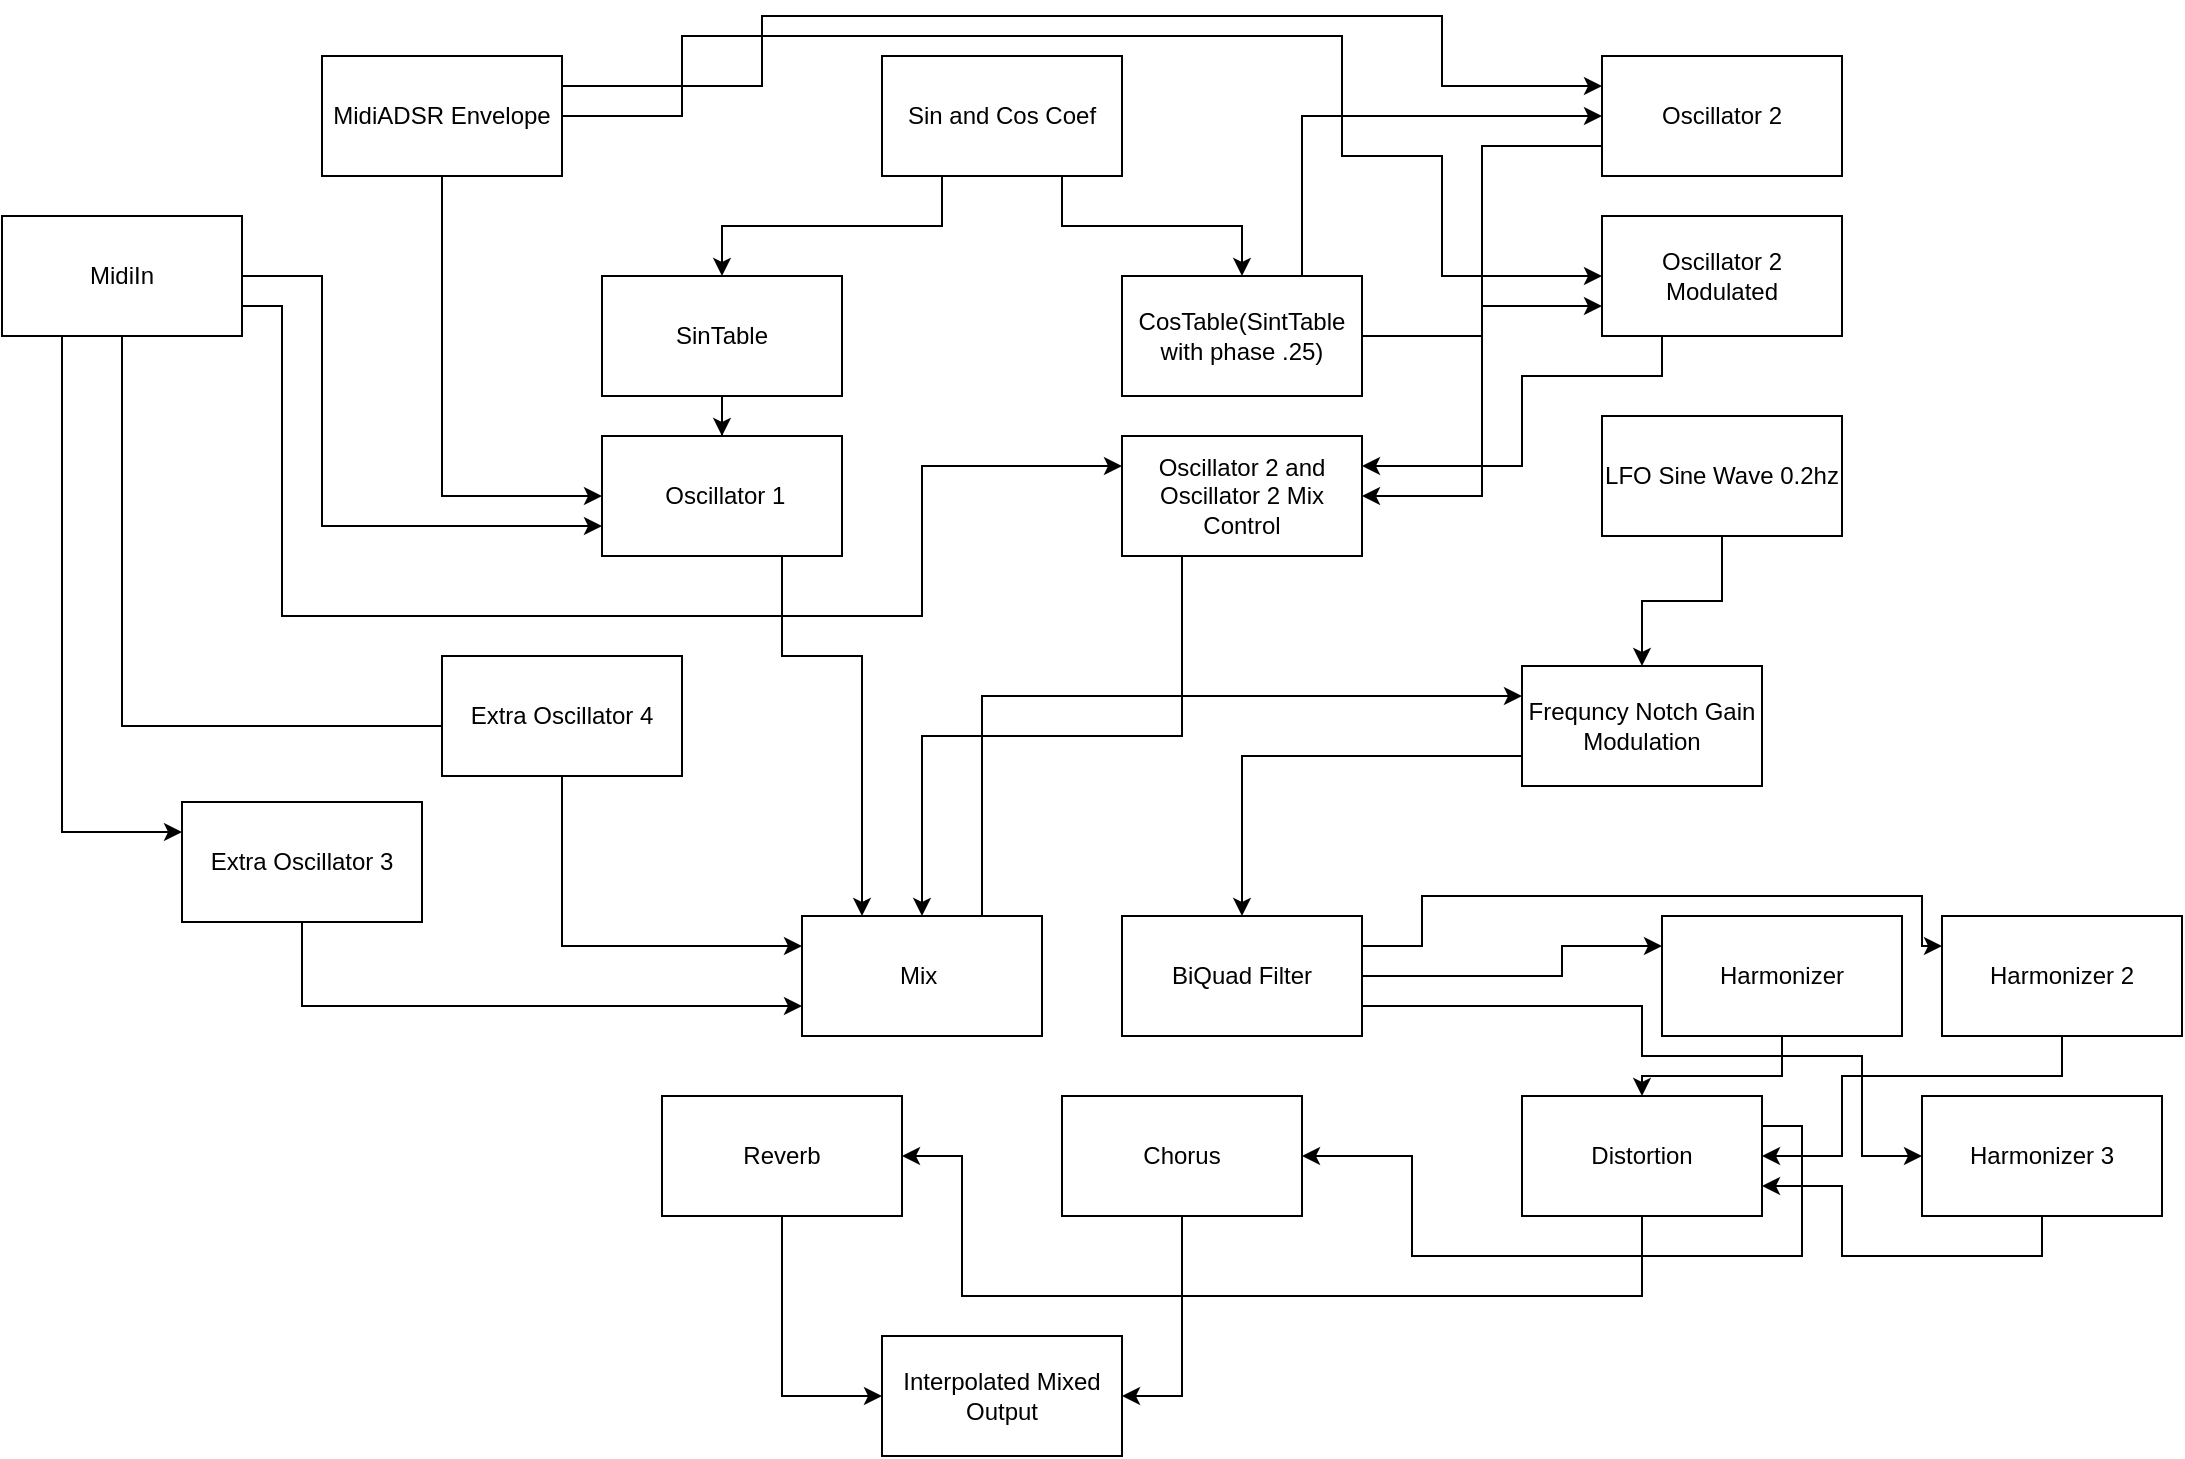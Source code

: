 <mxfile version="12.3.9" type="github" pages="1"><diagram id="73Q1ljq5EbaoqfjXjMwJ" name="Page-1"><mxGraphModel dx="1038" dy="585" grid="1" gridSize="10" guides="1" tooltips="1" connect="1" arrows="1" fold="1" page="1" pageScale="1" pageWidth="1169" pageHeight="826" math="0" shadow="0"><root><mxCell id="0"/><mxCell id="1" parent="0"/><mxCell id="rRPPor_9P3xGLDbLKvsp-5" style="edgeStyle=orthogonalEdgeStyle;rounded=0;orthogonalLoop=1;jettySize=auto;html=1;exitX=0.25;exitY=1;exitDx=0;exitDy=0;entryX=0.5;entryY=0;entryDx=0;entryDy=0;" parent="1" source="rRPPor_9P3xGLDbLKvsp-1" target="rRPPor_9P3xGLDbLKvsp-3" edge="1"><mxGeometry relative="1" as="geometry"/></mxCell><mxCell id="rRPPor_9P3xGLDbLKvsp-6" style="edgeStyle=orthogonalEdgeStyle;rounded=0;orthogonalLoop=1;jettySize=auto;html=1;exitX=0.75;exitY=1;exitDx=0;exitDy=0;" parent="1" source="rRPPor_9P3xGLDbLKvsp-1" target="rRPPor_9P3xGLDbLKvsp-4" edge="1"><mxGeometry relative="1" as="geometry"/></mxCell><mxCell id="rRPPor_9P3xGLDbLKvsp-1" value="Sin and Cos Coef" style="rounded=0;whiteSpace=wrap;html=1;" parent="1" vertex="1"><mxGeometry x="480" y="40" width="120" height="60" as="geometry"/></mxCell><mxCell id="rRPPor_9P3xGLDbLKvsp-9" style="edgeStyle=orthogonalEdgeStyle;rounded=0;orthogonalLoop=1;jettySize=auto;html=1;exitX=0.5;exitY=1;exitDx=0;exitDy=0;entryX=0;entryY=0.5;entryDx=0;entryDy=0;" parent="1" source="rRPPor_9P3xGLDbLKvsp-2" target="rRPPor_9P3xGLDbLKvsp-7" edge="1"><mxGeometry relative="1" as="geometry"/></mxCell><mxCell id="rRPPor_9P3xGLDbLKvsp-10" style="edgeStyle=orthogonalEdgeStyle;rounded=0;orthogonalLoop=1;jettySize=auto;html=1;exitX=1;exitY=0.25;exitDx=0;exitDy=0;entryX=0;entryY=0.25;entryDx=0;entryDy=0;" parent="1" source="rRPPor_9P3xGLDbLKvsp-2" target="TNSF5W9deiXhmta7_IHN-8" edge="1"><mxGeometry relative="1" as="geometry"><Array as="points"><mxPoint x="420" y="55"/><mxPoint x="420" y="20"/><mxPoint x="760" y="20"/><mxPoint x="760" y="55"/></Array></mxGeometry></mxCell><mxCell id="TNSF5W9deiXhmta7_IHN-9" style="edgeStyle=orthogonalEdgeStyle;rounded=0;orthogonalLoop=1;jettySize=auto;html=1;exitX=1;exitY=0.5;exitDx=0;exitDy=0;entryX=0;entryY=0.5;entryDx=0;entryDy=0;" parent="1" source="rRPPor_9P3xGLDbLKvsp-2" target="TNSF5W9deiXhmta7_IHN-7" edge="1"><mxGeometry relative="1" as="geometry"><mxPoint x="830" y="150" as="targetPoint"/><Array as="points"><mxPoint x="380" y="70"/><mxPoint x="380" y="30"/><mxPoint x="710" y="30"/><mxPoint x="710" y="90"/><mxPoint x="760" y="90"/><mxPoint x="760" y="150"/></Array></mxGeometry></mxCell><mxCell id="rRPPor_9P3xGLDbLKvsp-2" value="MidiADSR Envelope" style="rounded=0;whiteSpace=wrap;html=1;" parent="1" vertex="1"><mxGeometry x="200" y="40" width="120" height="60" as="geometry"/></mxCell><mxCell id="L4wmzLYc49xDY2OdaMRn-1" style="edgeStyle=orthogonalEdgeStyle;rounded=0;orthogonalLoop=1;jettySize=auto;html=1;exitX=0.5;exitY=1;exitDx=0;exitDy=0;" edge="1" parent="1" source="rRPPor_9P3xGLDbLKvsp-3" target="rRPPor_9P3xGLDbLKvsp-7"><mxGeometry relative="1" as="geometry"/></mxCell><mxCell id="rRPPor_9P3xGLDbLKvsp-3" value="SinTable" style="rounded=0;whiteSpace=wrap;html=1;" parent="1" vertex="1"><mxGeometry x="340" y="150" width="120" height="60" as="geometry"/></mxCell><mxCell id="L4wmzLYc49xDY2OdaMRn-2" style="edgeStyle=orthogonalEdgeStyle;rounded=0;orthogonalLoop=1;jettySize=auto;html=1;exitX=1;exitY=0.5;exitDx=0;exitDy=0;entryX=0;entryY=0.75;entryDx=0;entryDy=0;" edge="1" parent="1" source="rRPPor_9P3xGLDbLKvsp-4" target="TNSF5W9deiXhmta7_IHN-7"><mxGeometry relative="1" as="geometry"/></mxCell><mxCell id="L4wmzLYc49xDY2OdaMRn-3" style="edgeStyle=orthogonalEdgeStyle;rounded=0;orthogonalLoop=1;jettySize=auto;html=1;exitX=0.75;exitY=0;exitDx=0;exitDy=0;entryX=0;entryY=0.5;entryDx=0;entryDy=0;" edge="1" parent="1" source="rRPPor_9P3xGLDbLKvsp-4" target="TNSF5W9deiXhmta7_IHN-8"><mxGeometry relative="1" as="geometry"/></mxCell><mxCell id="rRPPor_9P3xGLDbLKvsp-4" value="CosTable(SintTable with phase .25)" style="rounded=0;whiteSpace=wrap;html=1;" parent="1" vertex="1"><mxGeometry x="600" y="150" width="120" height="60" as="geometry"/></mxCell><mxCell id="rRPPor_9P3xGLDbLKvsp-29" style="edgeStyle=orthogonalEdgeStyle;rounded=0;orthogonalLoop=1;jettySize=auto;html=1;exitX=0.75;exitY=1;exitDx=0;exitDy=0;entryX=0.25;entryY=0;entryDx=0;entryDy=0;" parent="1" source="rRPPor_9P3xGLDbLKvsp-7" target="rRPPor_9P3xGLDbLKvsp-26" edge="1"><mxGeometry relative="1" as="geometry"><Array as="points"><mxPoint x="430" y="340"/><mxPoint x="470" y="340"/></Array></mxGeometry></mxCell><mxCell id="rRPPor_9P3xGLDbLKvsp-7" value="&amp;nbsp;Oscillator 1" style="rounded=0;whiteSpace=wrap;html=1;" parent="1" vertex="1"><mxGeometry x="340" y="230" width="120" height="60" as="geometry"/></mxCell><mxCell id="rRPPor_9P3xGLDbLKvsp-30" style="edgeStyle=orthogonalEdgeStyle;rounded=0;orthogonalLoop=1;jettySize=auto;html=1;exitX=0.25;exitY=1;exitDx=0;exitDy=0;" parent="1" source="rRPPor_9P3xGLDbLKvsp-8" target="rRPPor_9P3xGLDbLKvsp-26" edge="1"><mxGeometry relative="1" as="geometry"/></mxCell><mxCell id="rRPPor_9P3xGLDbLKvsp-8" value="Oscillator 2 and Oscillator 2 Mix Control" style="rounded=0;whiteSpace=wrap;html=1;" parent="1" vertex="1"><mxGeometry x="600" y="230" width="120" height="60" as="geometry"/></mxCell><mxCell id="rRPPor_9P3xGLDbLKvsp-13" style="edgeStyle=orthogonalEdgeStyle;rounded=0;orthogonalLoop=1;jettySize=auto;html=1;exitX=0.5;exitY=1;exitDx=0;exitDy=0;entryX=0.5;entryY=0;entryDx=0;entryDy=0;" parent="1" source="rRPPor_9P3xGLDbLKvsp-11" target="rRPPor_9P3xGLDbLKvsp-12" edge="1"><mxGeometry relative="1" as="geometry"/></mxCell><mxCell id="rRPPor_9P3xGLDbLKvsp-11" value="LFO Sine Wave 0.2hz" style="rounded=0;whiteSpace=wrap;html=1;" parent="1" vertex="1"><mxGeometry x="840" y="220" width="120" height="60" as="geometry"/></mxCell><mxCell id="rRPPor_9P3xGLDbLKvsp-49" style="edgeStyle=orthogonalEdgeStyle;rounded=0;orthogonalLoop=1;jettySize=auto;html=1;exitX=0;exitY=0.75;exitDx=0;exitDy=0;entryX=0.5;entryY=0;entryDx=0;entryDy=0;" parent="1" source="rRPPor_9P3xGLDbLKvsp-12" target="rRPPor_9P3xGLDbLKvsp-31" edge="1"><mxGeometry relative="1" as="geometry"/></mxCell><mxCell id="rRPPor_9P3xGLDbLKvsp-12" value="Frequncy Notch Gain Modulation" style="rounded=0;whiteSpace=wrap;html=1;" parent="1" vertex="1"><mxGeometry x="800" y="345" width="120" height="60" as="geometry"/></mxCell><mxCell id="rRPPor_9P3xGLDbLKvsp-17" style="edgeStyle=orthogonalEdgeStyle;rounded=0;orthogonalLoop=1;jettySize=auto;html=1;exitX=1;exitY=0.5;exitDx=0;exitDy=0;entryX=0;entryY=0.75;entryDx=0;entryDy=0;" parent="1" source="rRPPor_9P3xGLDbLKvsp-16" target="rRPPor_9P3xGLDbLKvsp-7" edge="1"><mxGeometry relative="1" as="geometry"><mxPoint x="200" y="280" as="targetPoint"/><Array as="points"><mxPoint x="200" y="150"/><mxPoint x="200" y="275"/></Array></mxGeometry></mxCell><mxCell id="rRPPor_9P3xGLDbLKvsp-19" style="edgeStyle=orthogonalEdgeStyle;rounded=0;orthogonalLoop=1;jettySize=auto;html=1;entryX=0;entryY=0.25;entryDx=0;entryDy=0;exitX=1;exitY=0.75;exitDx=0;exitDy=0;" parent="1" source="rRPPor_9P3xGLDbLKvsp-16" target="rRPPor_9P3xGLDbLKvsp-8" edge="1"><mxGeometry relative="1" as="geometry"><Array as="points"><mxPoint x="180" y="165"/><mxPoint x="180" y="320"/><mxPoint x="500" y="320"/><mxPoint x="500" y="245"/></Array></mxGeometry></mxCell><mxCell id="rRPPor_9P3xGLDbLKvsp-22" style="edgeStyle=orthogonalEdgeStyle;rounded=0;orthogonalLoop=1;jettySize=auto;html=1;exitX=0.25;exitY=1;exitDx=0;exitDy=0;entryX=0;entryY=0.25;entryDx=0;entryDy=0;" parent="1" source="rRPPor_9P3xGLDbLKvsp-16" target="rRPPor_9P3xGLDbLKvsp-20" edge="1"><mxGeometry relative="1" as="geometry"><Array as="points"><mxPoint x="70" y="428"/></Array></mxGeometry></mxCell><mxCell id="rRPPor_9P3xGLDbLKvsp-23" style="edgeStyle=orthogonalEdgeStyle;rounded=0;orthogonalLoop=1;jettySize=auto;html=1;exitX=0.5;exitY=1;exitDx=0;exitDy=0;entryX=0;entryY=0.25;entryDx=0;entryDy=0;" parent="1" source="rRPPor_9P3xGLDbLKvsp-16" target="rRPPor_9P3xGLDbLKvsp-21" edge="1"><mxGeometry relative="1" as="geometry"><Array as="points"><mxPoint x="100" y="375"/><mxPoint x="280" y="375"/></Array></mxGeometry></mxCell><mxCell id="rRPPor_9P3xGLDbLKvsp-16" value="MidiIn" style="rounded=0;whiteSpace=wrap;html=1;" parent="1" vertex="1"><mxGeometry x="40" y="120" width="120" height="60" as="geometry"/></mxCell><mxCell id="rRPPor_9P3xGLDbLKvsp-28" style="edgeStyle=orthogonalEdgeStyle;rounded=0;orthogonalLoop=1;jettySize=auto;html=1;exitX=0.5;exitY=1;exitDx=0;exitDy=0;entryX=0;entryY=0.75;entryDx=0;entryDy=0;" parent="1" source="rRPPor_9P3xGLDbLKvsp-20" target="rRPPor_9P3xGLDbLKvsp-26" edge="1"><mxGeometry relative="1" as="geometry"/></mxCell><mxCell id="rRPPor_9P3xGLDbLKvsp-20" value="Extra Oscillator 3" style="rounded=0;whiteSpace=wrap;html=1;" parent="1" vertex="1"><mxGeometry x="130" y="413" width="120" height="60" as="geometry"/></mxCell><mxCell id="rRPPor_9P3xGLDbLKvsp-27" style="edgeStyle=orthogonalEdgeStyle;rounded=0;orthogonalLoop=1;jettySize=auto;html=1;exitX=0.5;exitY=1;exitDx=0;exitDy=0;entryX=0;entryY=0.25;entryDx=0;entryDy=0;" parent="1" source="rRPPor_9P3xGLDbLKvsp-21" target="rRPPor_9P3xGLDbLKvsp-26" edge="1"><mxGeometry relative="1" as="geometry"/></mxCell><mxCell id="rRPPor_9P3xGLDbLKvsp-21" value="Extra Oscillator 4" style="rounded=0;whiteSpace=wrap;html=1;" parent="1" vertex="1"><mxGeometry x="260" y="340" width="120" height="60" as="geometry"/></mxCell><mxCell id="rRPPor_9P3xGLDbLKvsp-48" style="edgeStyle=orthogonalEdgeStyle;rounded=0;orthogonalLoop=1;jettySize=auto;html=1;exitX=0.75;exitY=0;exitDx=0;exitDy=0;entryX=0;entryY=0.25;entryDx=0;entryDy=0;" parent="1" source="rRPPor_9P3xGLDbLKvsp-26" target="rRPPor_9P3xGLDbLKvsp-12" edge="1"><mxGeometry relative="1" as="geometry"><mxPoint x="840" y="320" as="targetPoint"/><Array as="points"><mxPoint x="530" y="360"/></Array></mxGeometry></mxCell><mxCell id="rRPPor_9P3xGLDbLKvsp-26" value="Mix&amp;nbsp;" style="rounded=0;whiteSpace=wrap;html=1;" parent="1" vertex="1"><mxGeometry x="440" y="470" width="120" height="60" as="geometry"/></mxCell><mxCell id="rRPPor_9P3xGLDbLKvsp-35" style="edgeStyle=orthogonalEdgeStyle;rounded=0;orthogonalLoop=1;jettySize=auto;html=1;exitX=1;exitY=0.5;exitDx=0;exitDy=0;entryX=0;entryY=0.25;entryDx=0;entryDy=0;" parent="1" source="rRPPor_9P3xGLDbLKvsp-31" target="rRPPor_9P3xGLDbLKvsp-33" edge="1"><mxGeometry relative="1" as="geometry"><Array as="points"><mxPoint x="820" y="500"/><mxPoint x="820" y="485"/></Array></mxGeometry></mxCell><mxCell id="TNSF5W9deiXhmta7_IHN-3" style="edgeStyle=orthogonalEdgeStyle;rounded=0;orthogonalLoop=1;jettySize=auto;html=1;exitX=1;exitY=0.25;exitDx=0;exitDy=0;entryX=0;entryY=0.25;entryDx=0;entryDy=0;" parent="1" source="rRPPor_9P3xGLDbLKvsp-31" target="TNSF5W9deiXhmta7_IHN-1" edge="1"><mxGeometry relative="1" as="geometry"><Array as="points"><mxPoint x="750" y="485"/><mxPoint x="750" y="460"/><mxPoint x="1000" y="460"/><mxPoint x="1000" y="485"/></Array></mxGeometry></mxCell><mxCell id="TNSF5W9deiXhmta7_IHN-4" style="edgeStyle=orthogonalEdgeStyle;rounded=0;orthogonalLoop=1;jettySize=auto;html=1;exitX=1;exitY=0.75;exitDx=0;exitDy=0;entryX=0;entryY=0.5;entryDx=0;entryDy=0;" parent="1" source="rRPPor_9P3xGLDbLKvsp-31" target="TNSF5W9deiXhmta7_IHN-2" edge="1"><mxGeometry relative="1" as="geometry"><Array as="points"><mxPoint x="860" y="515"/><mxPoint x="860" y="540"/><mxPoint x="970" y="540"/><mxPoint x="970" y="590"/></Array></mxGeometry></mxCell><mxCell id="rRPPor_9P3xGLDbLKvsp-31" value="BiQuad Filter" style="rounded=0;whiteSpace=wrap;html=1;" parent="1" vertex="1"><mxGeometry x="600" y="470" width="120" height="60" as="geometry"/></mxCell><mxCell id="rRPPor_9P3xGLDbLKvsp-50" style="edgeStyle=orthogonalEdgeStyle;rounded=0;orthogonalLoop=1;jettySize=auto;html=1;exitX=0.5;exitY=1;exitDx=0;exitDy=0;" parent="1" source="rRPPor_9P3xGLDbLKvsp-33" target="rRPPor_9P3xGLDbLKvsp-34" edge="1"><mxGeometry relative="1" as="geometry"/></mxCell><mxCell id="rRPPor_9P3xGLDbLKvsp-33" value="Harmonizer" style="rounded=0;whiteSpace=wrap;html=1;" parent="1" vertex="1"><mxGeometry x="870" y="470" width="120" height="60" as="geometry"/></mxCell><mxCell id="rRPPor_9P3xGLDbLKvsp-40" style="edgeStyle=orthogonalEdgeStyle;rounded=0;orthogonalLoop=1;jettySize=auto;html=1;exitX=1;exitY=0.25;exitDx=0;exitDy=0;entryX=1;entryY=0.5;entryDx=0;entryDy=0;" parent="1" source="rRPPor_9P3xGLDbLKvsp-34" target="rRPPor_9P3xGLDbLKvsp-37" edge="1"><mxGeometry relative="1" as="geometry"/></mxCell><mxCell id="rRPPor_9P3xGLDbLKvsp-42" style="edgeStyle=orthogonalEdgeStyle;rounded=0;orthogonalLoop=1;jettySize=auto;html=1;exitX=0.5;exitY=1;exitDx=0;exitDy=0;entryX=1;entryY=0.5;entryDx=0;entryDy=0;" parent="1" source="rRPPor_9P3xGLDbLKvsp-34" target="rRPPor_9P3xGLDbLKvsp-38" edge="1"><mxGeometry relative="1" as="geometry"><Array as="points"><mxPoint x="860" y="660"/><mxPoint x="520" y="660"/><mxPoint x="520" y="590"/></Array></mxGeometry></mxCell><mxCell id="rRPPor_9P3xGLDbLKvsp-34" value="Distortion" style="rounded=0;whiteSpace=wrap;html=1;" parent="1" vertex="1"><mxGeometry x="800" y="560" width="120" height="60" as="geometry"/></mxCell><mxCell id="rRPPor_9P3xGLDbLKvsp-45" style="edgeStyle=orthogonalEdgeStyle;rounded=0;orthogonalLoop=1;jettySize=auto;html=1;exitX=0.5;exitY=1;exitDx=0;exitDy=0;entryX=1;entryY=0.5;entryDx=0;entryDy=0;" parent="1" source="rRPPor_9P3xGLDbLKvsp-37" target="rRPPor_9P3xGLDbLKvsp-43" edge="1"><mxGeometry relative="1" as="geometry"/></mxCell><mxCell id="rRPPor_9P3xGLDbLKvsp-37" value="Chorus" style="rounded=0;whiteSpace=wrap;html=1;" parent="1" vertex="1"><mxGeometry x="570" y="560" width="120" height="60" as="geometry"/></mxCell><mxCell id="rRPPor_9P3xGLDbLKvsp-44" style="edgeStyle=orthogonalEdgeStyle;rounded=0;orthogonalLoop=1;jettySize=auto;html=1;exitX=0.5;exitY=1;exitDx=0;exitDy=0;entryX=0;entryY=0.5;entryDx=0;entryDy=0;" parent="1" source="rRPPor_9P3xGLDbLKvsp-38" target="rRPPor_9P3xGLDbLKvsp-43" edge="1"><mxGeometry relative="1" as="geometry"/></mxCell><mxCell id="rRPPor_9P3xGLDbLKvsp-38" value="Reverb" style="rounded=0;whiteSpace=wrap;html=1;" parent="1" vertex="1"><mxGeometry x="370" y="560" width="120" height="60" as="geometry"/></mxCell><mxCell id="rRPPor_9P3xGLDbLKvsp-43" value="Interpolated Mixed Output" style="rounded=0;whiteSpace=wrap;html=1;" parent="1" vertex="1"><mxGeometry x="480" y="680" width="120" height="60" as="geometry"/></mxCell><mxCell id="TNSF5W9deiXhmta7_IHN-6" style="edgeStyle=orthogonalEdgeStyle;rounded=0;orthogonalLoop=1;jettySize=auto;html=1;exitX=0.5;exitY=1;exitDx=0;exitDy=0;entryX=1;entryY=0.5;entryDx=0;entryDy=0;" parent="1" source="TNSF5W9deiXhmta7_IHN-1" target="rRPPor_9P3xGLDbLKvsp-34" edge="1"><mxGeometry relative="1" as="geometry"><Array as="points"><mxPoint x="1070" y="550"/><mxPoint x="960" y="550"/><mxPoint x="960" y="590"/></Array></mxGeometry></mxCell><mxCell id="TNSF5W9deiXhmta7_IHN-1" value="Harmonizer 2" style="rounded=0;whiteSpace=wrap;html=1;" parent="1" vertex="1"><mxGeometry x="1010" y="470" width="120" height="60" as="geometry"/></mxCell><mxCell id="TNSF5W9deiXhmta7_IHN-5" style="edgeStyle=orthogonalEdgeStyle;rounded=0;orthogonalLoop=1;jettySize=auto;html=1;exitX=0.5;exitY=1;exitDx=0;exitDy=0;entryX=1;entryY=0.75;entryDx=0;entryDy=0;" parent="1" source="TNSF5W9deiXhmta7_IHN-2" target="rRPPor_9P3xGLDbLKvsp-34" edge="1"><mxGeometry relative="1" as="geometry"/></mxCell><mxCell id="TNSF5W9deiXhmta7_IHN-2" value="Harmonizer 3" style="rounded=0;whiteSpace=wrap;html=1;" parent="1" vertex="1"><mxGeometry x="1000" y="560" width="120" height="60" as="geometry"/></mxCell><mxCell id="TNSF5W9deiXhmta7_IHN-10" style="edgeStyle=orthogonalEdgeStyle;rounded=0;orthogonalLoop=1;jettySize=auto;html=1;exitX=0.25;exitY=1;exitDx=0;exitDy=0;entryX=1;entryY=0.25;entryDx=0;entryDy=0;" parent="1" source="TNSF5W9deiXhmta7_IHN-7" target="rRPPor_9P3xGLDbLKvsp-8" edge="1"><mxGeometry relative="1" as="geometry"><Array as="points"><mxPoint x="870" y="200"/><mxPoint x="800" y="200"/><mxPoint x="800" y="245"/></Array></mxGeometry></mxCell><mxCell id="TNSF5W9deiXhmta7_IHN-7" value="Oscillator 2 Modulated" style="rounded=0;whiteSpace=wrap;html=1;" parent="1" vertex="1"><mxGeometry x="840" y="120" width="120" height="60" as="geometry"/></mxCell><mxCell id="TNSF5W9deiXhmta7_IHN-11" style="edgeStyle=orthogonalEdgeStyle;rounded=0;orthogonalLoop=1;jettySize=auto;html=1;exitX=0;exitY=0.75;exitDx=0;exitDy=0;entryX=1;entryY=0.5;entryDx=0;entryDy=0;" parent="1" source="TNSF5W9deiXhmta7_IHN-8" target="rRPPor_9P3xGLDbLKvsp-8" edge="1"><mxGeometry relative="1" as="geometry"/></mxCell><mxCell id="TNSF5W9deiXhmta7_IHN-8" value="Oscillator 2" style="rounded=0;whiteSpace=wrap;html=1;" parent="1" vertex="1"><mxGeometry x="840" y="40" width="120" height="60" as="geometry"/></mxCell></root></mxGraphModel></diagram></mxfile>